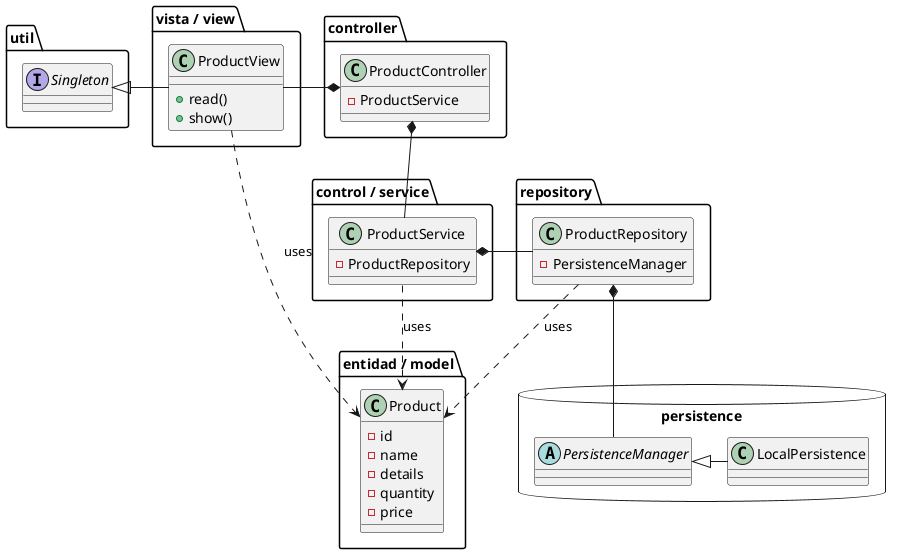 @startuml

package "entidad / model" <<Folder>> {
    class Product {
        - id
        - name
        - details
        - quantity
        - price
    }
}

package "vista / view" <<Folder>> {
    class ProductView {
        + read()
        + show()
    }
}

package "util" <<Folder>> {
    interface Singleton {
    }
    Singleton <|- ProductView
}

package "persistence" <<Database>> {
    abstract class PersistenceManager {
    }
    class LocalPersistence {
    }
    PersistenceManager <|- LocalPersistence
}

package "repository" <<Folder>> {
    class ProductRepository {
        - PersistenceManager
    }
}
package "control / service" <<Folder>> {
    class ProductService {
        - ProductRepository
    }
}

package "controller" <<Folder>> {
    class ProductController {
    - ProductService
    }
}

ProductRepository ..> Product : uses
ProductView ..> Product : uses
ProductService ..> Product : uses

ProductService *-right- ProductRepository
ProductController *-- ProductService
ProductController *-left- ProductView
ProductRepository *-- PersistenceManager


@enduml